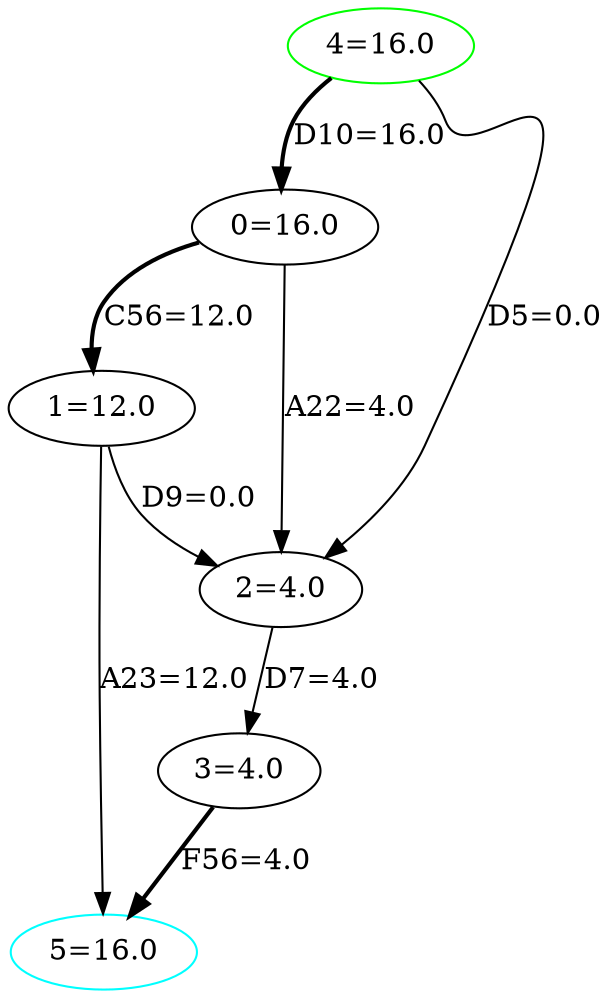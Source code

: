 strict digraph G {
  1 [ color="blank" label="0=16.0" ];
  2 [ color="blank" label="1=12.0" ];
  3 [ color="blank" label="2=4.0" ];
  4 [ color="blank" label="3=4.0" ];
  5 [ color="green" label="4=16.0" ];
  6 [ color="cyan" label="5=16.0" ];
  1 -> 3 [ style="solid" label="A22=4.0" ];
  1 -> 2 [ style="bold" label="C56=12.0" ];
  2 -> 3 [ style="solid" label="D9=0.0" ];
  3 -> 4 [ style="solid" label="D7=4.0" ];
  5 -> 1 [ style="bold" label="D10=16.0" ];
  5 -> 3 [ style="solid" label="D5=0.0" ];
  2 -> 6 [ style="solid" label="A23=12.0" ];
  4 -> 6 [ style="bold" label="F56=4.0" ];
}
